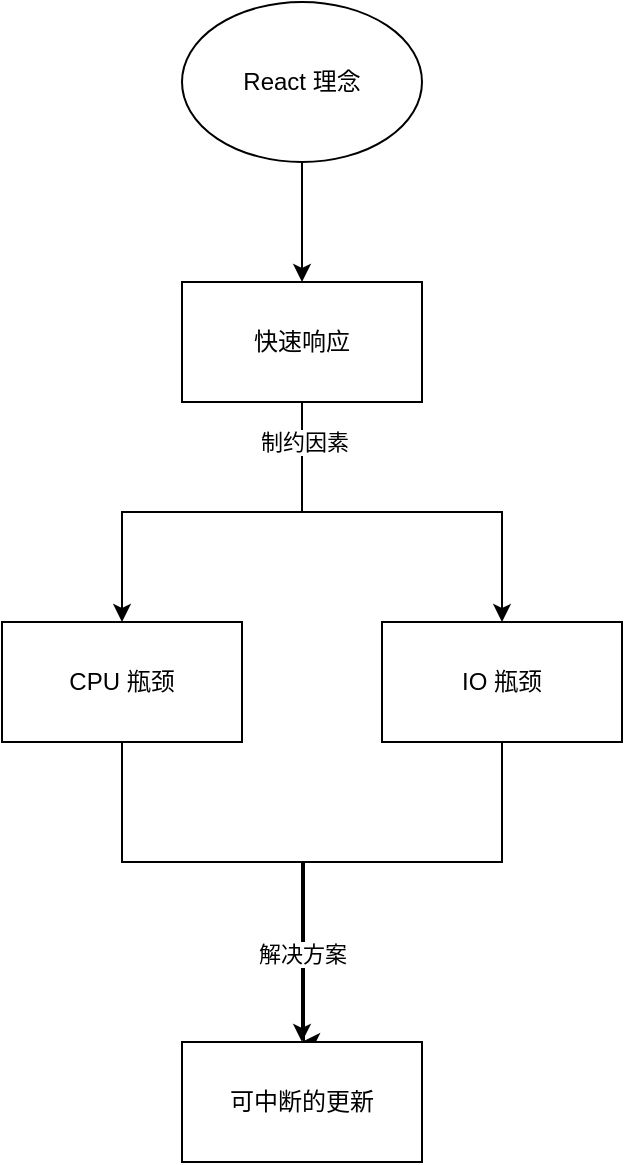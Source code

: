 <mxfile version="21.3.8" type="github" pages="3">
  <diagram id="alYklhB5D0XrzLlzqiiz" name="React 理念">
    <mxGraphModel dx="344" dy="616" grid="1" gridSize="10" guides="1" tooltips="1" connect="1" arrows="1" fold="1" page="1" pageScale="1" pageWidth="850" pageHeight="1100" math="0" shadow="0">
      <root>
        <mxCell id="0" />
        <mxCell id="1" parent="0" />
        <mxCell id="xPC7pR5h70Tte6Hcsk2x-3" value="" style="edgeStyle=orthogonalEdgeStyle;rounded=0;orthogonalLoop=1;jettySize=auto;html=1;" parent="1" source="xPC7pR5h70Tte6Hcsk2x-1" target="xPC7pR5h70Tte6Hcsk2x-2" edge="1">
          <mxGeometry relative="1" as="geometry" />
        </mxCell>
        <mxCell id="xPC7pR5h70Tte6Hcsk2x-1" value="React 理念" style="ellipse;whiteSpace=wrap;html=1;" parent="1" vertex="1">
          <mxGeometry x="1210" y="300" width="120" height="80" as="geometry" />
        </mxCell>
        <mxCell id="xPC7pR5h70Tte6Hcsk2x-6" value="" style="edgeStyle=orthogonalEdgeStyle;rounded=0;orthogonalLoop=1;jettySize=auto;html=1;" parent="1" source="xPC7pR5h70Tte6Hcsk2x-2" target="xPC7pR5h70Tte6Hcsk2x-5" edge="1">
          <mxGeometry relative="1" as="geometry" />
        </mxCell>
        <mxCell id="xPC7pR5h70Tte6Hcsk2x-9" style="edgeStyle=orthogonalEdgeStyle;rounded=0;orthogonalLoop=1;jettySize=auto;html=1;exitX=0.5;exitY=1;exitDx=0;exitDy=0;" parent="1" source="xPC7pR5h70Tte6Hcsk2x-2" target="xPC7pR5h70Tte6Hcsk2x-8" edge="1">
          <mxGeometry relative="1" as="geometry" />
        </mxCell>
        <mxCell id="xPC7pR5h70Tte6Hcsk2x-10" value="制约因素" style="edgeLabel;html=1;align=center;verticalAlign=middle;resizable=0;points=[];" parent="xPC7pR5h70Tte6Hcsk2x-9" vertex="1" connectable="0">
          <mxGeometry x="-0.8" y="1" relative="1" as="geometry">
            <mxPoint as="offset" />
          </mxGeometry>
        </mxCell>
        <mxCell id="xPC7pR5h70Tte6Hcsk2x-2" value="快速响应" style="whiteSpace=wrap;html=1;" parent="1" vertex="1">
          <mxGeometry x="1210" y="440" width="120" height="60" as="geometry" />
        </mxCell>
        <mxCell id="xPC7pR5h70Tte6Hcsk2x-13" style="edgeStyle=orthogonalEdgeStyle;rounded=0;orthogonalLoop=1;jettySize=auto;html=1;exitX=0.5;exitY=1;exitDx=0;exitDy=0;entryX=0.5;entryY=0;entryDx=0;entryDy=0;" parent="1" source="xPC7pR5h70Tte6Hcsk2x-5" target="xPC7pR5h70Tte6Hcsk2x-11" edge="1">
          <mxGeometry relative="1" as="geometry">
            <mxPoint x="1270" y="760" as="targetPoint" />
            <Array as="points">
              <mxPoint x="1370" y="730" />
              <mxPoint x="1271" y="730" />
            </Array>
          </mxGeometry>
        </mxCell>
        <mxCell id="xPC7pR5h70Tte6Hcsk2x-5" value="IO 瓶颈" style="whiteSpace=wrap;html=1;" parent="1" vertex="1">
          <mxGeometry x="1310" y="610" width="120" height="60" as="geometry" />
        </mxCell>
        <mxCell id="xPC7pR5h70Tte6Hcsk2x-12" style="edgeStyle=orthogonalEdgeStyle;rounded=0;orthogonalLoop=1;jettySize=auto;html=1;exitX=0.5;exitY=1;exitDx=0;exitDy=0;entryX=0.5;entryY=0;entryDx=0;entryDy=0;" parent="1" source="xPC7pR5h70Tte6Hcsk2x-8" target="xPC7pR5h70Tte6Hcsk2x-11" edge="1">
          <mxGeometry relative="1" as="geometry">
            <Array as="points">
              <mxPoint x="1180" y="730" />
              <mxPoint x="1270" y="730" />
            </Array>
          </mxGeometry>
        </mxCell>
        <mxCell id="xPC7pR5h70Tte6Hcsk2x-14" value="解决方案" style="edgeLabel;html=1;align=center;verticalAlign=middle;resizable=0;points=[];" parent="xPC7pR5h70Tte6Hcsk2x-12" vertex="1" connectable="0">
          <mxGeometry x="0.635" relative="1" as="geometry">
            <mxPoint as="offset" />
          </mxGeometry>
        </mxCell>
        <mxCell id="xPC7pR5h70Tte6Hcsk2x-8" value="CPU 瓶颈" style="whiteSpace=wrap;html=1;" parent="1" vertex="1">
          <mxGeometry x="1120" y="610" width="120" height="60" as="geometry" />
        </mxCell>
        <mxCell id="xPC7pR5h70Tte6Hcsk2x-11" value="可中断的更新" style="whiteSpace=wrap;html=1;" parent="1" vertex="1">
          <mxGeometry x="1210" y="820" width="120" height="60" as="geometry" />
        </mxCell>
      </root>
    </mxGraphModel>
  </diagram>
  <diagram id="sjJi5Qajrq8tQviPXBCQ" name="Fiber">
    <mxGraphModel dx="344" dy="616" grid="1" gridSize="10" guides="1" tooltips="1" connect="1" arrows="1" fold="1" page="1" pageScale="1" pageWidth="850" pageHeight="1100" math="0" shadow="0">
      <root>
        <mxCell id="0" />
        <mxCell id="1" parent="0" />
        <mxCell id="pbS9cuN5259jN4ROvG1U-12" value="sibling&lt;br&gt;" style="whiteSpace=wrap;html=1;" parent="1" vertex="1">
          <mxGeometry x="948" y="350" width="100" height="40" as="geometry" />
        </mxCell>
        <mxCell id="pbS9cuN5259jN4ROvG1U-11" value="" style="edgeStyle=orthogonalEdgeStyle;rounded=0;orthogonalLoop=1;jettySize=auto;html=1;" parent="1" source="pbS9cuN5259jN4ROvG1U-2" target="pbS9cuN5259jN4ROvG1U-12" edge="1">
          <mxGeometry relative="1" as="geometry" />
        </mxCell>
        <mxCell id="pbS9cuN5259jN4ROvG1U-40" value="sibling" style="edgeLabel;html=1;align=center;verticalAlign=middle;resizable=0;points=[];" parent="pbS9cuN5259jN4ROvG1U-11" vertex="1" connectable="0">
          <mxGeometry x="-0.082" relative="1" as="geometry">
            <mxPoint as="offset" />
          </mxGeometry>
        </mxCell>
        <mxCell id="pbS9cuN5259jN4ROvG1U-16" value="" style="edgeStyle=orthogonalEdgeStyle;rounded=0;orthogonalLoop=1;jettySize=auto;html=1;" parent="1" source="pbS9cuN5259jN4ROvG1U-2" target="pbS9cuN5259jN4ROvG1U-15" edge="1">
          <mxGeometry relative="1" as="geometry" />
        </mxCell>
        <mxCell id="pbS9cuN5259jN4ROvG1U-39" value="return" style="edgeLabel;html=1;align=center;verticalAlign=middle;resizable=0;points=[];" parent="pbS9cuN5259jN4ROvG1U-16" vertex="1" connectable="0">
          <mxGeometry x="-0.164" relative="1" as="geometry">
            <mxPoint y="1" as="offset" />
          </mxGeometry>
        </mxCell>
        <mxCell id="pbS9cuN5259jN4ROvG1U-2" value="fiber" style="whiteSpace=wrap;html=1;" parent="1" vertex="1">
          <mxGeometry x="1194" y="350" width="100" height="40" as="geometry" />
        </mxCell>
        <mxCell id="pbS9cuN5259jN4ROvG1U-4" value="" style="edgeStyle=elbowEdgeStyle;elbow=horizontal;html=1;rounded=1;curved=0;sourcePerimeterSpacing=0;targetPerimeterSpacing=0;startSize=6;endSize=6;" parent="1" source="pbS9cuN5259jN4ROvG1U-2" target="pbS9cuN5259jN4ROvG1U-3" edge="1">
          <mxGeometry relative="1" as="geometry">
            <Array as="points">
              <mxPoint x="1230" y="420" />
              <mxPoint x="1244" y="450" />
            </Array>
          </mxGeometry>
        </mxCell>
        <mxCell id="pbS9cuN5259jN4ROvG1U-31" value="child" style="edgeLabel;html=1;align=center;verticalAlign=middle;resizable=0;points=[];" parent="pbS9cuN5259jN4ROvG1U-4" vertex="1" connectable="0">
          <mxGeometry x="-0.02" y="1" relative="1" as="geometry">
            <mxPoint as="offset" />
          </mxGeometry>
        </mxCell>
        <mxCell id="pbS9cuN5259jN4ROvG1U-30" value="return" style="edgeStyle=orthogonalEdgeStyle;rounded=0;orthogonalLoop=1;jettySize=auto;html=1;exitX=0.75;exitY=0;exitDx=0;exitDy=0;entryX=0.75;entryY=1;entryDx=0;entryDy=0;" parent="1" source="pbS9cuN5259jN4ROvG1U-3" target="pbS9cuN5259jN4ROvG1U-2" edge="1">
          <mxGeometry relative="1" as="geometry" />
        </mxCell>
        <mxCell id="pbS9cuN5259jN4ROvG1U-3" value="Child 1&lt;br&gt;" style="whiteSpace=wrap;html=1;" parent="1" vertex="1">
          <mxGeometry x="1194" y="490" width="100" height="40" as="geometry" />
        </mxCell>
        <mxCell id="pbS9cuN5259jN4ROvG1U-7" value="" style="edgeStyle=elbowEdgeStyle;elbow=vertical;html=1;rounded=1;curved=0;sourcePerimeterSpacing=0;targetPerimeterSpacing=0;startSize=6;endSize=6;" parent="1" source="pbS9cuN5259jN4ROvG1U-3" target="pbS9cuN5259jN4ROvG1U-8" edge="1">
          <mxGeometry relative="1" as="geometry">
            <mxPoint x="2060" y="748.5" as="sourcePoint" />
          </mxGeometry>
        </mxCell>
        <mxCell id="pbS9cuN5259jN4ROvG1U-33" value="sibling" style="edgeLabel;html=1;align=center;verticalAlign=middle;resizable=0;points=[];" parent="pbS9cuN5259jN4ROvG1U-7" vertex="1" connectable="0">
          <mxGeometry x="-0.244" relative="1" as="geometry">
            <mxPoint as="offset" />
          </mxGeometry>
        </mxCell>
        <mxCell id="pbS9cuN5259jN4ROvG1U-34" value="return&lt;br&gt;" style="edgeStyle=orthogonalEdgeStyle;rounded=0;orthogonalLoop=1;jettySize=auto;html=1;exitX=1;exitY=0.5;exitDx=0;exitDy=0;entryX=1;entryY=1;entryDx=0;entryDy=0;" parent="1" source="pbS9cuN5259jN4ROvG1U-8" target="pbS9cuN5259jN4ROvG1U-2" edge="1">
          <mxGeometry relative="1" as="geometry">
            <mxPoint x="1350" y="430" as="targetPoint" />
            <Array as="points">
              <mxPoint x="1351" y="640" />
              <mxPoint x="1351" y="390" />
            </Array>
          </mxGeometry>
        </mxCell>
        <mxCell id="pbS9cuN5259jN4ROvG1U-8" value="sibling&lt;br&gt;" style="whiteSpace=wrap;html=1;" parent="1" vertex="1">
          <mxGeometry x="1194" y="620" width="100" height="40" as="geometry" />
        </mxCell>
        <mxCell id="pbS9cuN5259jN4ROvG1U-15" value="return" style="whiteSpace=wrap;html=1;" parent="1" vertex="1">
          <mxGeometry x="1440" y="350" width="100" height="40" as="geometry" />
        </mxCell>
        <mxCell id="pbS9cuN5259jN4ROvG1U-17" value="Child1的下一个兄弟节点" style="whiteSpace=wrap;html=1;rounded=1;arcSize=50;align=center;verticalAlign=middle;strokeWidth=1;autosize=1;spacing=4;treeFolding=1;treeMoving=1;newEdgeStyle={&quot;edgeStyle&quot;:&quot;entityRelationEdgeStyle&quot;,&quot;startArrow&quot;:&quot;none&quot;,&quot;endArrow&quot;:&quot;none&quot;,&quot;segment&quot;:10,&quot;curved&quot;:1,&quot;sourcePerimeterSpacing&quot;:0,&quot;targetPerimeterSpacing&quot;:0};dashed=1;" parent="1" vertex="1">
          <mxGeometry x="990" y="610" width="170" height="30" as="geometry" />
        </mxCell>
        <mxCell id="pbS9cuN5259jN4ROvG1U-18" value="" style="edgeStyle=entityRelationEdgeStyle;startArrow=none;endArrow=none;segment=10;curved=1;sourcePerimeterSpacing=0;targetPerimeterSpacing=0;rounded=0;dashed=1;dashPattern=1 1;exitX=0;exitY=0.5;exitDx=0;exitDy=0;" parent="1" source="pbS9cuN5259jN4ROvG1U-8" target="pbS9cuN5259jN4ROvG1U-17" edge="1">
          <mxGeometry relative="1" as="geometry">
            <mxPoint x="1290" y="550" as="sourcePoint" />
          </mxGeometry>
        </mxCell>
        <mxCell id="pbS9cuN5259jN4ROvG1U-19" value="fiber的第一个子节点" style="whiteSpace=wrap;html=1;rounded=1;arcSize=50;align=center;verticalAlign=middle;strokeWidth=1;autosize=1;spacing=4;treeFolding=1;treeMoving=1;newEdgeStyle={&quot;edgeStyle&quot;:&quot;entityRelationEdgeStyle&quot;,&quot;startArrow&quot;:&quot;none&quot;,&quot;endArrow&quot;:&quot;none&quot;,&quot;segment&quot;:10,&quot;curved&quot;:1,&quot;sourcePerimeterSpacing&quot;:0,&quot;targetPerimeterSpacing&quot;:0};dashed=1;" parent="1" vertex="1">
          <mxGeometry x="1015" y="420" width="155" height="30" as="geometry" />
        </mxCell>
        <mxCell id="pbS9cuN5259jN4ROvG1U-20" value="" style="edgeStyle=entityRelationEdgeStyle;startArrow=none;endArrow=none;segment=10;curved=1;sourcePerimeterSpacing=0;targetPerimeterSpacing=0;rounded=0;exitX=0;exitY=0.5;exitDx=0;exitDy=0;dashed=1;" parent="1" source="pbS9cuN5259jN4ROvG1U-3" target="pbS9cuN5259jN4ROvG1U-19" edge="1">
          <mxGeometry relative="1" as="geometry">
            <mxPoint x="1180" y="430" as="sourcePoint" />
          </mxGeometry>
        </mxCell>
        <mxCell id="pbS9cuN5259jN4ROvG1U-26" value="fiber的下一个兄弟节点" style="whiteSpace=wrap;html=1;rounded=1;arcSize=50;align=center;verticalAlign=middle;strokeWidth=1;autosize=1;spacing=4;treeFolding=1;treeMoving=1;newEdgeStyle={&quot;edgeStyle&quot;:&quot;entityRelationEdgeStyle&quot;,&quot;startArrow&quot;:&quot;none&quot;,&quot;endArrow&quot;:&quot;none&quot;,&quot;segment&quot;:10,&quot;curved&quot;:1,&quot;sourcePerimeterSpacing&quot;:0,&quot;targetPerimeterSpacing&quot;:0};dashed=1;" parent="1" vertex="1">
          <mxGeometry x="888" y="290" width="160" height="30" as="geometry" />
        </mxCell>
        <mxCell id="pbS9cuN5259jN4ROvG1U-27" value="" style="edgeStyle=entityRelationEdgeStyle;startArrow=none;endArrow=none;segment=10;curved=1;sourcePerimeterSpacing=0;targetPerimeterSpacing=0;rounded=0;exitX=0.5;exitY=0;exitDx=0;exitDy=0;dashed=1;" parent="1" source="pbS9cuN5259jN4ROvG1U-12" target="pbS9cuN5259jN4ROvG1U-26" edge="1">
          <mxGeometry relative="1" as="geometry">
            <mxPoint x="1110" y="310" as="sourcePoint" />
          </mxGeometry>
        </mxCell>
        <mxCell id="pbS9cuN5259jN4ROvG1U-28" value="当前节点" style="whiteSpace=wrap;html=1;rounded=1;arcSize=50;align=center;verticalAlign=middle;strokeWidth=1;autosize=1;spacing=4;treeFolding=1;treeMoving=1;newEdgeStyle={&quot;edgeStyle&quot;:&quot;entityRelationEdgeStyle&quot;,&quot;startArrow&quot;:&quot;none&quot;,&quot;endArrow&quot;:&quot;none&quot;,&quot;segment&quot;:10,&quot;curved&quot;:1,&quot;sourcePerimeterSpacing&quot;:0,&quot;targetPerimeterSpacing&quot;:0};dashed=1;" parent="1" vertex="1">
          <mxGeometry x="1123" y="290" width="90" height="30" as="geometry" />
        </mxCell>
        <mxCell id="pbS9cuN5259jN4ROvG1U-29" value="" style="edgeStyle=entityRelationEdgeStyle;startArrow=none;endArrow=none;segment=10;curved=1;sourcePerimeterSpacing=0;targetPerimeterSpacing=0;rounded=0;exitX=0.5;exitY=0;exitDx=0;exitDy=0;dashed=1;" parent="1" source="pbS9cuN5259jN4ROvG1U-2" target="pbS9cuN5259jN4ROvG1U-28" edge="1">
          <mxGeometry relative="1" as="geometry">
            <mxPoint x="1295" y="290" as="sourcePoint" />
          </mxGeometry>
        </mxCell>
        <mxCell id="pbS9cuN5259jN4ROvG1U-38" style="edgeStyle=entityRelationEdgeStyle;rounded=0;orthogonalLoop=1;jettySize=auto;html=1;startArrow=none;endArrow=none;segment=10;curved=1;sourcePerimeterSpacing=0;targetPerimeterSpacing=0;exitX=1;exitY=0.75;exitDx=0;exitDy=0;entryX=0;entryY=0;entryDx=0;entryDy=0;dashed=1;" parent="1" source="pbS9cuN5259jN4ROvG1U-36" target="pbS9cuN5259jN4ROvG1U-15" edge="1">
          <mxGeometry relative="1" as="geometry" />
        </mxCell>
        <mxCell id="pbS9cuN5259jN4ROvG1U-36" value="fiber的父节点" style="whiteSpace=wrap;html=1;rounded=1;arcSize=50;align=center;verticalAlign=middle;strokeWidth=1;autosize=1;spacing=4;treeFolding=1;treeMoving=1;newEdgeStyle={&quot;edgeStyle&quot;:&quot;entityRelationEdgeStyle&quot;,&quot;startArrow&quot;:&quot;none&quot;,&quot;endArrow&quot;:&quot;none&quot;,&quot;segment&quot;:10,&quot;curved&quot;:1,&quot;sourcePerimeterSpacing&quot;:0,&quot;targetPerimeterSpacing&quot;:0};dashed=1;" parent="1" vertex="1">
          <mxGeometry x="1279" y="270" width="120" height="30" as="geometry" />
        </mxCell>
      </root>
    </mxGraphModel>
  </diagram>
  <diagram id="mzb0lVoIYYJPpzqZTodL" name="初次渲染&amp;&amp;更新">
    <mxGraphModel dx="1194" dy="1716" grid="1" gridSize="10" guides="1" tooltips="1" connect="1" arrows="1" fold="1" page="1" pageScale="1" pageWidth="850" pageHeight="1100" math="0" shadow="0">
      <root>
        <mxCell id="0" />
        <mxCell id="1" parent="0" />
        <mxCell id="QoYgBX2Eg2fMI7RxZfps-8" value="" style="edgeStyle=orthogonalEdgeStyle;rounded=0;orthogonalLoop=1;jettySize=auto;html=1;strokeColor=#DDA15E;fontColor=default;fillColor=#BC6C25;labelBackgroundColor=none;" parent="1" source="QoYgBX2Eg2fMI7RxZfps-3" target="QoYgBX2Eg2fMI7RxZfps-7" edge="1">
          <mxGeometry relative="1" as="geometry" />
        </mxCell>
        <mxCell id="QoYgBX2Eg2fMI7RxZfps-3" value="创建root对象" style="whiteSpace=wrap;html=1;strokeColor=none;fontColor=#FEFAE0;fillColor=#BC6C25;rounded=0;labelBackgroundColor=none;" parent="1" vertex="1">
          <mxGeometry x="1215" y="580" width="120" height="60" as="geometry" />
        </mxCell>
        <mxCell id="aBiYdP5fxpKp2NUTDDtB-4" value="" style="edgeStyle=orthogonalEdgeStyle;rounded=0;orthogonalLoop=1;jettySize=auto;html=1;strokeColor=#DDA15E;fontColor=default;fillColor=#BC6C25;labelBackgroundColor=none;" parent="1" source="QoYgBX2Eg2fMI7RxZfps-7" target="aBiYdP5fxpKp2NUTDDtB-3" edge="1">
          <mxGeometry relative="1" as="geometry" />
        </mxCell>
        <mxCell id="QoYgBX2Eg2fMI7RxZfps-7" value="root.render(jsx)" style="whiteSpace=wrap;html=1;strokeColor=#DDA15E;fontColor=#FEFAE0;fillColor=#BC6C25;rounded=0;labelBackgroundColor=none;" parent="1" vertex="1">
          <mxGeometry x="1215" y="710" width="120" height="60" as="geometry" />
        </mxCell>
        <mxCell id="aBiYdP5fxpKp2NUTDDtB-6" value="" style="edgeStyle=orthogonalEdgeStyle;rounded=0;orthogonalLoop=1;jettySize=auto;html=1;strokeColor=#DDA15E;fontColor=default;fillColor=#BC6C25;labelBackgroundColor=none;" parent="1" source="aBiYdP5fxpKp2NUTDDtB-3" target="aBiYdP5fxpKp2NUTDDtB-5" edge="1">
          <mxGeometry relative="1" as="geometry" />
        </mxCell>
        <mxCell id="aBiYdP5fxpKp2NUTDDtB-10" value="" style="edgeStyle=orthogonalEdgeStyle;rounded=0;orthogonalLoop=1;jettySize=auto;html=1;strokeColor=#DDA15E;fontColor=default;fillColor=#BC6C25;labelBackgroundColor=none;" parent="1" source="aBiYdP5fxpKp2NUTDDtB-3" target="aBiYdP5fxpKp2NUTDDtB-9" edge="1">
          <mxGeometry relative="1" as="geometry" />
        </mxCell>
        <mxCell id="aBiYdP5fxpKp2NUTDDtB-20" style="edgeStyle=orthogonalEdgeStyle;rounded=0;orthogonalLoop=1;jettySize=auto;html=1;exitX=0;exitY=0.5;exitDx=0;exitDy=0;strokeColor=#DDA15E;fontColor=default;fillColor=#BC6C25;labelBackgroundColor=none;" parent="1" source="aBiYdP5fxpKp2NUTDDtB-3" target="aBiYdP5fxpKp2NUTDDtB-19" edge="1">
          <mxGeometry relative="1" as="geometry">
            <mxPoint x="1110" y="860" as="targetPoint" />
            <Array as="points">
              <mxPoint x="1163" y="880" />
              <mxPoint x="1163" y="861" />
              <mxPoint x="1075" y="861" />
            </Array>
          </mxGeometry>
        </mxCell>
        <mxCell id="aBiYdP5fxpKp2NUTDDtB-3" value="更新函数" style="whiteSpace=wrap;html=1;strokeColor=#DDA15E;fontColor=#FEFAE0;fillColor=#BC6C25;rounded=0;labelBackgroundColor=none;" parent="1" vertex="1">
          <mxGeometry x="1215" y="850" width="120" height="60" as="geometry" />
        </mxCell>
        <mxCell id="aBiYdP5fxpKp2NUTDDtB-11" style="edgeStyle=orthogonalEdgeStyle;rounded=0;orthogonalLoop=1;jettySize=auto;html=1;exitX=1;exitY=0.5;exitDx=0;exitDy=0;entryX=0.5;entryY=1;entryDx=0;entryDy=0;strokeColor=#DDA15E;fontColor=default;fillColor=#BC6C25;labelBackgroundColor=none;" parent="1" source="aBiYdP5fxpKp2NUTDDtB-5" target="aBiYdP5fxpKp2NUTDDtB-9" edge="1">
          <mxGeometry relative="1" as="geometry" />
        </mxCell>
        <mxCell id="aBiYdP5fxpKp2NUTDDtB-23" style="edgeStyle=orthogonalEdgeStyle;rounded=0;orthogonalLoop=1;jettySize=auto;html=1;exitX=0;exitY=0.5;exitDx=0;exitDy=0;entryX=0.5;entryY=1;entryDx=0;entryDy=0;strokeColor=#DDA15E;fontColor=default;fillColor=#BC6C25;labelBackgroundColor=none;" parent="1" source="aBiYdP5fxpKp2NUTDDtB-5" target="aBiYdP5fxpKp2NUTDDtB-22" edge="1">
          <mxGeometry relative="1" as="geometry" />
        </mxCell>
        <mxCell id="aBiYdP5fxpKp2NUTDDtB-5" value="创建Fiber" style="whiteSpace=wrap;html=1;strokeColor=#DDA15E;fontColor=#FEFAE0;fillColor=#BC6C25;rounded=0;labelBackgroundColor=none;" parent="1" vertex="1">
          <mxGeometry x="1215" y="990" width="120" height="60" as="geometry" />
        </mxCell>
        <mxCell id="aBiYdP5fxpKp2NUTDDtB-18" style="edgeStyle=orthogonalEdgeStyle;rounded=0;orthogonalLoop=1;jettySize=auto;html=1;exitX=1;exitY=0;exitDx=0;exitDy=0;strokeColor=#DDA15E;fontColor=default;fillColor=#BC6C25;labelBackgroundColor=none;" parent="1" source="aBiYdP5fxpKp2NUTDDtB-9" target="aBiYdP5fxpKp2NUTDDtB-17" edge="1">
          <mxGeometry relative="1" as="geometry" />
        </mxCell>
        <mxCell id="aBiYdP5fxpKp2NUTDDtB-9" value="将Fiber对象加入到更新队列" style="whiteSpace=wrap;html=1;strokeColor=#DDA15E;fontColor=#FEFAE0;fillColor=#BC6C25;rounded=0;labelBackgroundColor=none;" parent="1" vertex="1">
          <mxGeometry x="1415" y="850" width="120" height="60" as="geometry" />
        </mxCell>
        <mxCell id="aBiYdP5fxpKp2NUTDDtB-12" value="" style="strokeWidth=2;html=1;shape=mxgraph.flowchart.document2;whiteSpace=wrap;size=0.25;strokeColor=none;fontColor=#FEFAE0;fillColor=none;rounded=0;labelBackgroundColor=none;" parent="1" vertex="1">
          <mxGeometry x="1510" y="730" width="100" height="60" as="geometry" />
        </mxCell>
        <mxCell id="aBiYdP5fxpKp2NUTDDtB-14" style="edgeStyle=orthogonalEdgeStyle;rounded=0;orthogonalLoop=1;jettySize=auto;html=1;exitX=0.5;exitY=1;exitDx=0;exitDy=0;exitPerimeter=0;entryX=0.5;entryY=0;entryDx=0;entryDy=0;strokeColor=#DDA15E;fontColor=default;fillColor=#BC6C25;labelBackgroundColor=none;" parent="1" source="aBiYdP5fxpKp2NUTDDtB-13" target="QoYgBX2Eg2fMI7RxZfps-3" edge="1">
          <mxGeometry relative="1" as="geometry" />
        </mxCell>
        <mxCell id="pQkynzMsMDVANf7_Q05k-4" style="edgeStyle=orthogonalEdgeStyle;rounded=0;orthogonalLoop=1;jettySize=auto;html=1;exitX=1;exitY=0.5;exitDx=0;exitDy=0;exitPerimeter=0;entryX=0;entryY=0.5;entryDx=0;entryDy=0;strokeColor=#DDA15E;fontColor=default;fillColor=#BC6C25;labelBackgroundColor=none;" parent="1" source="aBiYdP5fxpKp2NUTDDtB-13" target="pQkynzMsMDVANf7_Q05k-1" edge="1">
          <mxGeometry relative="1" as="geometry" />
        </mxCell>
        <mxCell id="aBiYdP5fxpKp2NUTDDtB-13" value="初次渲染" style="strokeWidth=2;html=1;shape=mxgraph.flowchart.start_2;whiteSpace=wrap;strokeColor=#DDA15E;fontColor=#FEFAE0;fillColor=#BC6C25;rounded=0;labelBackgroundColor=none;" parent="1" vertex="1">
          <mxGeometry x="1225" y="410" width="100" height="100" as="geometry" />
        </mxCell>
        <mxCell id="aBiYdP5fxpKp2NUTDDtB-17" value="scheduleUpdateOnFiber" style="whiteSpace=wrap;html=1;rounded=1;arcSize=50;align=center;verticalAlign=middle;strokeWidth=1;autosize=1;spacing=4;treeFolding=1;treeMoving=1;newEdgeStyle={&quot;edgeStyle&quot;:&quot;entityRelationEdgeStyle&quot;,&quot;startArrow&quot;:&quot;none&quot;,&quot;endArrow&quot;:&quot;none&quot;,&quot;segment&quot;:10,&quot;curved&quot;:1,&quot;sourcePerimeterSpacing&quot;:0,&quot;targetPerimeterSpacing&quot;:0};dashed=1;strokeColor=#DDA15E;fontColor=#FEFAE0;fillColor=#BC6C25;labelBackgroundColor=none;" parent="1" vertex="1">
          <mxGeometry x="1510" y="770" width="170" height="30" as="geometry" />
        </mxCell>
        <mxCell id="b0Prkdu7AtCXKaBE5OG9-2" value="" style="edgeStyle=entityRelationEdgeStyle;rounded=0;orthogonalLoop=1;jettySize=auto;html=1;startArrow=none;endArrow=none;segment=10;curved=1;sourcePerimeterSpacing=0;targetPerimeterSpacing=0;labelBackgroundColor=none;strokeColor=#DDA15E;fontColor=default;" parent="1" source="aBiYdP5fxpKp2NUTDDtB-19" target="b0Prkdu7AtCXKaBE5OG9-1" edge="1">
          <mxGeometry relative="1" as="geometry" />
        </mxCell>
        <mxCell id="b0Prkdu7AtCXKaBE5OG9-3" value="" style="edgeStyle=entityRelationEdgeStyle;rounded=0;orthogonalLoop=1;jettySize=auto;html=1;startArrow=none;endArrow=none;segment=10;curved=1;sourcePerimeterSpacing=0;targetPerimeterSpacing=0;labelBackgroundColor=none;strokeColor=#DDA15E;fontColor=default;" parent="1" source="aBiYdP5fxpKp2NUTDDtB-19" target="b0Prkdu7AtCXKaBE5OG9-1" edge="1">
          <mxGeometry relative="1" as="geometry" />
        </mxCell>
        <mxCell id="aBiYdP5fxpKp2NUTDDtB-19" value="updateContainer" style="whiteSpace=wrap;html=1;rounded=1;arcSize=50;align=center;verticalAlign=middle;strokeWidth=1;autosize=1;spacing=4;treeFolding=1;treeMoving=1;newEdgeStyle={&quot;edgeStyle&quot;:&quot;entityRelationEdgeStyle&quot;,&quot;startArrow&quot;:&quot;none&quot;,&quot;endArrow&quot;:&quot;none&quot;,&quot;segment&quot;:10,&quot;curved&quot;:1,&quot;sourcePerimeterSpacing&quot;:0,&quot;targetPerimeterSpacing&quot;:0};dashed=1;strokeColor=#DDA15E;fontColor=#FEFAE0;fillColor=#BC6C25;labelBackgroundColor=none;" parent="1" vertex="1">
          <mxGeometry x="1010" y="810" width="130" height="30" as="geometry" />
        </mxCell>
        <mxCell id="aBiYdP5fxpKp2NUTDDtB-22" value="createFiber" style="whiteSpace=wrap;html=1;rounded=1;arcSize=50;align=center;verticalAlign=middle;strokeWidth=1;autosize=1;spacing=4;treeFolding=1;treeMoving=1;newEdgeStyle={&quot;edgeStyle&quot;:&quot;entityRelationEdgeStyle&quot;,&quot;startArrow&quot;:&quot;none&quot;,&quot;endArrow&quot;:&quot;none&quot;,&quot;segment&quot;:10,&quot;curved&quot;:1,&quot;sourcePerimeterSpacing&quot;:0,&quot;targetPerimeterSpacing&quot;:0};dashed=1;strokeColor=#DDA15E;fontColor=#FEFAE0;fillColor=#BC6C25;labelBackgroundColor=none;" parent="1" vertex="1">
          <mxGeometry x="1020" y="940" width="110" height="30" as="geometry" />
        </mxCell>
        <mxCell id="pQkynzMsMDVANf7_Q05k-8" style="edgeStyle=orthogonalEdgeStyle;rounded=0;orthogonalLoop=1;jettySize=auto;html=1;exitX=0.5;exitY=1;exitDx=0;exitDy=0;entryX=0.5;entryY=0;entryDx=0;entryDy=0;strokeColor=#DDA15E;fontColor=default;fillColor=#BC6C25;labelBackgroundColor=none;" parent="1" source="pQkynzMsMDVANf7_Q05k-1" target="pQkynzMsMDVANf7_Q05k-5" edge="1">
          <mxGeometry relative="1" as="geometry" />
        </mxCell>
        <mxCell id="pQkynzMsMDVANf7_Q05k-1" value="原生节点初次渲染" style="ellipse;whiteSpace=wrap;html=1;strokeColor=#DDA15E;fontColor=#FEFAE0;fillColor=#BC6C25;labelBackgroundColor=none;" parent="1" vertex="1">
          <mxGeometry x="1500" y="420" width="120" height="80" as="geometry" />
        </mxCell>
        <mxCell id="pQkynzMsMDVANf7_Q05k-10" style="edgeStyle=orthogonalEdgeStyle;rounded=0;orthogonalLoop=1;jettySize=auto;html=1;exitX=1;exitY=0.5;exitDx=0;exitDy=0;entryX=0;entryY=0.5;entryDx=0;entryDy=0;strokeColor=#DDA15E;fontColor=default;fillColor=#BC6C25;labelBackgroundColor=none;" parent="1" source="pQkynzMsMDVANf7_Q05k-5" target="pQkynzMsMDVANf7_Q05k-9" edge="1">
          <mxGeometry relative="1" as="geometry" />
        </mxCell>
        <mxCell id="pQkynzMsMDVANf7_Q05k-5" value="请求空闲回调" style="rounded=0;whiteSpace=wrap;html=1;strokeColor=#DDA15E;fontColor=#FEFAE0;fillColor=#BC6C25;labelBackgroundColor=none;" parent="1" vertex="1">
          <mxGeometry x="1500" y="580" width="120" height="60" as="geometry" />
        </mxCell>
        <mxCell id="pQkynzMsMDVANf7_Q05k-12" value="" style="edgeStyle=orthogonalEdgeStyle;rounded=0;orthogonalLoop=1;jettySize=auto;html=1;strokeColor=#DDA15E;fontColor=default;fillColor=#BC6C25;labelBackgroundColor=none;" parent="1" source="pQkynzMsMDVANf7_Q05k-9" target="pQkynzMsMDVANf7_Q05k-11" edge="1">
          <mxGeometry relative="1" as="geometry" />
        </mxCell>
        <mxCell id="pQkynzMsMDVANf7_Q05k-15" value="是" style="edgeLabel;html=1;align=center;verticalAlign=middle;resizable=0;points=[];fontColor=#FEFAE0;labelBackgroundColor=none;" parent="pQkynzMsMDVANf7_Q05k-12" vertex="1" connectable="0">
          <mxGeometry x="-0.16" y="1" relative="1" as="geometry">
            <mxPoint as="offset" />
          </mxGeometry>
        </mxCell>
        <mxCell id="pQkynzMsMDVANf7_Q05k-14" value="" style="edgeStyle=orthogonalEdgeStyle;rounded=0;orthogonalLoop=1;jettySize=auto;html=1;strokeColor=#DDA15E;fontColor=default;fillColor=#BC6C25;labelBackgroundColor=none;" parent="1" source="pQkynzMsMDVANf7_Q05k-9" target="pQkynzMsMDVANf7_Q05k-13" edge="1">
          <mxGeometry relative="1" as="geometry" />
        </mxCell>
        <mxCell id="pQkynzMsMDVANf7_Q05k-16" value="否" style="edgeLabel;html=1;align=center;verticalAlign=middle;resizable=0;points=[];fontColor=#FEFAE0;labelBackgroundColor=none;" parent="pQkynzMsMDVANf7_Q05k-14" vertex="1" connectable="0">
          <mxGeometry x="-0.105" relative="1" as="geometry">
            <mxPoint x="1" y="1" as="offset" />
          </mxGeometry>
        </mxCell>
        <mxCell id="pQkynzMsMDVANf7_Q05k-9" value="wip&amp;nbsp;&amp;amp;&amp;amp;&amp;nbsp;timeRemaining" style="rhombus;whiteSpace=wrap;html=1;strokeColor=#DDA15E;fontColor=#FEFAE0;fillColor=#BC6C25;labelBackgroundColor=none;" parent="1" vertex="1">
          <mxGeometry x="1720" y="585" width="150" height="50" as="geometry" />
        </mxCell>
        <mxCell id="pQkynzMsMDVANf7_Q05k-11" value="执行单元工作" style="whiteSpace=wrap;html=1;fillColor=#BC6C25;strokeColor=#DDA15E;fontColor=#FEFAE0;labelBackgroundColor=none;" parent="1" vertex="1">
          <mxGeometry x="1735" y="710" width="120" height="60" as="geometry" />
        </mxCell>
        <mxCell id="pQkynzMsMDVANf7_Q05k-20" value="" style="edgeStyle=orthogonalEdgeStyle;rounded=0;orthogonalLoop=1;jettySize=auto;html=1;strokeColor=#DDA15E;fontColor=default;fillColor=#BC6C25;labelBackgroundColor=none;" parent="1" source="pQkynzMsMDVANf7_Q05k-13" target="pQkynzMsMDVANf7_Q05k-19" edge="1">
          <mxGeometry relative="1" as="geometry" />
        </mxCell>
        <mxCell id="pQkynzMsMDVANf7_Q05k-13" value="提交根节点" style="whiteSpace=wrap;html=1;fillColor=#BC6C25;strokeColor=#DDA15E;fontColor=#FEFAE0;labelBackgroundColor=none;" parent="1" vertex="1">
          <mxGeometry x="1965" y="580" width="120" height="60" as="geometry" />
        </mxCell>
        <mxCell id="pQkynzMsMDVANf7_Q05k-19" value="插入到父节点" style="whiteSpace=wrap;html=1;fillColor=#BC6C25;strokeColor=#DDA15E;fontColor=#FEFAE0;labelBackgroundColor=none;" parent="1" vertex="1">
          <mxGeometry x="1965" y="710" width="120" height="60" as="geometry" />
        </mxCell>
        <mxCell id="b0Prkdu7AtCXKaBE5OG9-5" value="" style="edgeStyle=entityRelationEdgeStyle;rounded=0;orthogonalLoop=1;jettySize=auto;html=1;startArrow=none;endArrow=none;segment=10;curved=1;sourcePerimeterSpacing=0;targetPerimeterSpacing=0;labelBackgroundColor=none;strokeColor=#DDA15E;fontColor=default;" parent="1" source="b0Prkdu7AtCXKaBE5OG9-1" target="b0Prkdu7AtCXKaBE5OG9-4" edge="1">
          <mxGeometry relative="1" as="geometry" />
        </mxCell>
        <mxCell id="b0Prkdu7AtCXKaBE5OG9-7" value="" style="edgeStyle=entityRelationEdgeStyle;rounded=0;orthogonalLoop=1;jettySize=auto;html=1;startArrow=none;endArrow=none;segment=10;curved=1;sourcePerimeterSpacing=0;targetPerimeterSpacing=0;labelBackgroundColor=none;strokeColor=#DDA15E;fontColor=default;" parent="1" source="b0Prkdu7AtCXKaBE5OG9-1" target="b0Prkdu7AtCXKaBE5OG9-6" edge="1">
          <mxGeometry relative="1" as="geometry" />
        </mxCell>
        <mxCell id="b0Prkdu7AtCXKaBE5OG9-1" value="&amp;nbsp;3. update 进入队列" style="whiteSpace=wrap;html=1;rounded=1;arcSize=50;align=center;verticalAlign=middle;strokeWidth=1;autosize=1;spacing=4;treeFolding=1;treeMoving=1;newEdgeStyle={&quot;edgeStyle&quot;:&quot;entityRelationEdgeStyle&quot;,&quot;startArrow&quot;:&quot;none&quot;,&quot;endArrow&quot;:&quot;none&quot;,&quot;segment&quot;:10,&quot;curved&quot;:1,&quot;sourcePerimeterSpacing&quot;:0,&quot;targetPerimeterSpacing&quot;:0};dashed=1;strokeColor=#DDA15E;fontColor=#FEFAE0;fillColor=#BC6C25;labelBackgroundColor=none;" parent="1" vertex="1">
          <mxGeometry x="790" y="810" width="150" height="30" as="geometry" />
        </mxCell>
        <mxCell id="b0Prkdu7AtCXKaBE5OG9-9" value="" style="edgeStyle=entityRelationEdgeStyle;rounded=0;orthogonalLoop=1;jettySize=auto;html=1;startArrow=none;endArrow=none;segment=10;curved=1;sourcePerimeterSpacing=0;targetPerimeterSpacing=0;labelBackgroundColor=none;strokeColor=#DDA15E;fontColor=default;" parent="1" source="b0Prkdu7AtCXKaBE5OG9-4" target="b0Prkdu7AtCXKaBE5OG9-8" edge="1">
          <mxGeometry relative="1" as="geometry" />
        </mxCell>
        <mxCell id="b0Prkdu7AtCXKaBE5OG9-4" value="2. 创建一个update对象" style="whiteSpace=wrap;html=1;rounded=1;arcSize=50;align=center;verticalAlign=middle;strokeWidth=1;autosize=1;spacing=4;treeFolding=1;treeMoving=1;newEdgeStyle={&quot;edgeStyle&quot;:&quot;entityRelationEdgeStyle&quot;,&quot;startArrow&quot;:&quot;none&quot;,&quot;endArrow&quot;:&quot;none&quot;,&quot;segment&quot;:10,&quot;curved&quot;:1,&quot;sourcePerimeterSpacing&quot;:0,&quot;targetPerimeterSpacing&quot;:0};dashed=1;strokeColor=#DDA15E;fontColor=#FEFAE0;fillColor=#BC6C25;labelBackgroundColor=none;" parent="1" vertex="1">
          <mxGeometry x="780" y="755" width="170" height="30" as="geometry" />
        </mxCell>
        <mxCell id="b0Prkdu7AtCXKaBE5OG9-11" value="" style="edgeStyle=entityRelationEdgeStyle;rounded=0;orthogonalLoop=1;jettySize=auto;html=1;startArrow=none;endArrow=none;segment=10;curved=1;sourcePerimeterSpacing=0;targetPerimeterSpacing=0;labelBackgroundColor=none;strokeColor=#DDA15E;fontColor=default;" parent="1" source="b0Prkdu7AtCXKaBE5OG9-6" target="b0Prkdu7AtCXKaBE5OG9-10" edge="1">
          <mxGeometry relative="1" as="geometry" />
        </mxCell>
        <mxCell id="b0Prkdu7AtCXKaBE5OG9-6" value="4. 处理update更新" style="whiteSpace=wrap;html=1;rounded=1;arcSize=50;align=center;verticalAlign=middle;strokeWidth=1;autosize=1;spacing=4;treeFolding=1;treeMoving=1;newEdgeStyle={&quot;edgeStyle&quot;:&quot;entityRelationEdgeStyle&quot;,&quot;startArrow&quot;:&quot;none&quot;,&quot;endArrow&quot;:&quot;none&quot;,&quot;segment&quot;:10,&quot;curved&quot;:1,&quot;sourcePerimeterSpacing&quot;:0,&quot;targetPerimeterSpacing&quot;:0};dashed=1;strokeColor=#DDA15E;fontColor=#FEFAE0;fillColor=#BC6C25;labelBackgroundColor=none;" parent="1" vertex="1">
          <mxGeometry x="795" y="870" width="140" height="30" as="geometry" />
        </mxCell>
        <mxCell id="b0Prkdu7AtCXKaBE5OG9-8" value="1.获取 current fiber" style="whiteSpace=wrap;html=1;rounded=1;arcSize=50;align=center;verticalAlign=middle;strokeWidth=1;autosize=1;spacing=4;treeFolding=1;treeMoving=1;newEdgeStyle={&quot;edgeStyle&quot;:&quot;entityRelationEdgeStyle&quot;,&quot;startArrow&quot;:&quot;none&quot;,&quot;endArrow&quot;:&quot;none&quot;,&quot;segment&quot;:10,&quot;curved&quot;:1,&quot;sourcePerimeterSpacing&quot;:0,&quot;targetPerimeterSpacing&quot;:0};dashed=1;strokeColor=#DDA15E;fontColor=#FEFAE0;fillColor=#BC6C25;labelBackgroundColor=none;" parent="1" vertex="1">
          <mxGeometry x="790" y="695" width="150" height="30" as="geometry" />
        </mxCell>
        <mxCell id="b0Prkdu7AtCXKaBE5OG9-10" value="&amp;nbsp;5. 处理非紧急更新的transitions" style="whiteSpace=wrap;html=1;rounded=1;arcSize=50;align=center;verticalAlign=middle;strokeWidth=1;autosize=1;spacing=4;treeFolding=1;treeMoving=1;newEdgeStyle={&quot;edgeStyle&quot;:&quot;entityRelationEdgeStyle&quot;,&quot;startArrow&quot;:&quot;none&quot;,&quot;endArrow&quot;:&quot;none&quot;,&quot;segment&quot;:10,&quot;curved&quot;:1,&quot;sourcePerimeterSpacing&quot;:0,&quot;targetPerimeterSpacing&quot;:0};dashed=1;strokeColor=#DDA15E;fontColor=#FEFAE0;fillColor=#BC6C25;labelBackgroundColor=none;" parent="1" vertex="1">
          <mxGeometry x="760" y="930" width="210" height="30" as="geometry" />
        </mxCell>
        <mxCell id="b0Prkdu7AtCXKaBE5OG9-58" style="edgeStyle=elbowEdgeStyle;rounded=1;orthogonalLoop=1;jettySize=auto;html=1;startArrow=none;endArrow=none;entryX=0;entryY=0.5;entryDx=0;entryDy=0;strokeColor=#DDA15E;fontColor=#FEFAE0;fillColor=#BC6C25;" parent="1" source="b0Prkdu7AtCXKaBE5OG9-21" target="b0Prkdu7AtCXKaBE5OG9-53" edge="1">
          <mxGeometry relative="1" as="geometry">
            <Array as="points">
              <mxPoint x="1400" y="-10" />
            </Array>
          </mxGeometry>
        </mxCell>
        <mxCell id="b0Prkdu7AtCXKaBE5OG9-95" style="edgeStyle=elbowEdgeStyle;rounded=1;orthogonalLoop=1;jettySize=auto;html=1;startArrow=none;endArrow=none;exitX=1;exitY=0.5;exitDx=0;exitDy=0;entryX=0;entryY=0.5;entryDx=0;entryDy=0;strokeColor=#DDA15E;fontColor=#FEFAE0;fillColor=#BC6C25;" parent="1" source="b0Prkdu7AtCXKaBE5OG9-21" target="b0Prkdu7AtCXKaBE5OG9-55" edge="1">
          <mxGeometry relative="1" as="geometry">
            <Array as="points">
              <mxPoint x="1398" y="40" />
            </Array>
          </mxGeometry>
        </mxCell>
        <UserObject label="更新" treeRoot="1" id="b0Prkdu7AtCXKaBE5OG9-21">
          <mxCell style="whiteSpace=wrap;html=1;align=center;treeFolding=1;treeMoving=1;newEdgeStyle={&quot;edgeStyle&quot;:&quot;elbowEdgeStyle&quot;,&quot;startArrow&quot;:&quot;none&quot;,&quot;endArrow&quot;:&quot;none&quot;};labelBackgroundColor=none;fillColor=#BC6C25;strokeColor=#DDA15E;fontColor=#FEFAE0;" parent="1" vertex="1">
            <mxGeometry x="1290" y="-30" width="65" height="40" as="geometry" />
          </mxCell>
        </UserObject>
        <mxCell id="b0Prkdu7AtCXKaBE5OG9-44" value="" style="edgeStyle=elbowEdgeStyle;rounded=0;orthogonalLoop=1;jettySize=auto;html=1;elbow=horizontal;startArrow=none;endArrow=none;strokeColor=#DDA15E;fontColor=#FEFAE0;fillColor=#BC6C25;" parent="1" edge="1">
          <mxGeometry relative="1" as="geometry">
            <mxPoint x="1630" y="60" as="targetPoint" />
          </mxGeometry>
        </mxCell>
        <mxCell id="b0Prkdu7AtCXKaBE5OG9-46" value="" style="edgeStyle=elbowEdgeStyle;rounded=0;orthogonalLoop=1;jettySize=auto;html=1;elbow=vertical;startArrow=none;endArrow=none;strokeColor=#DDA15E;fontColor=#FEFAE0;fillColor=#BC6C25;" parent="1" edge="1">
          <mxGeometry relative="1" as="geometry">
            <mxPoint x="1630" y="250" as="targetPoint" />
          </mxGeometry>
        </mxCell>
        <mxCell id="b0Prkdu7AtCXKaBE5OG9-66" style="edgeStyle=elbowEdgeStyle;orthogonalLoop=1;jettySize=auto;html=1;startArrow=none;endArrow=none;exitX=1;exitY=0.5;exitDx=0;exitDy=0;entryX=0;entryY=0.5;entryDx=0;entryDy=0;strokeColor=#DDA15E;fontColor=#FEFAE0;fillColor=#BC6C25;rounded=1;" parent="1" source="b0Prkdu7AtCXKaBE5OG9-53" target="b0Prkdu7AtCXKaBE5OG9-61" edge="1">
          <mxGeometry relative="1" as="geometry" />
        </mxCell>
        <mxCell id="b0Prkdu7AtCXKaBE5OG9-68" style="edgeStyle=elbowEdgeStyle;orthogonalLoop=1;jettySize=auto;html=1;startArrow=none;endArrow=none;exitX=1;exitY=0.5;exitDx=0;exitDy=0;entryX=0;entryY=0.5;entryDx=0;entryDy=0;strokeColor=#DDA15E;fontColor=#FEFAE0;fillColor=#BC6C25;rounded=1;" parent="1" source="b0Prkdu7AtCXKaBE5OG9-53" target="b0Prkdu7AtCXKaBE5OG9-60" edge="1">
          <mxGeometry relative="1" as="geometry" />
        </mxCell>
        <mxCell id="b0Prkdu7AtCXKaBE5OG9-69" style="edgeStyle=elbowEdgeStyle;orthogonalLoop=1;jettySize=auto;html=1;startArrow=none;endArrow=none;exitX=1;exitY=0.5;exitDx=0;exitDy=0;entryX=0;entryY=0.5;entryDx=0;entryDy=0;strokeColor=#DDA15E;fontColor=#FEFAE0;fillColor=#BC6C25;rounded=1;" parent="1" source="b0Prkdu7AtCXKaBE5OG9-53" target="b0Prkdu7AtCXKaBE5OG9-62" edge="1">
          <mxGeometry relative="1" as="geometry" />
        </mxCell>
        <UserObject label="主动更新" treeRoot="1" id="b0Prkdu7AtCXKaBE5OG9-53">
          <mxCell style="whiteSpace=wrap;html=1;align=center;treeFolding=1;treeMoving=1;newEdgeStyle={&quot;edgeStyle&quot;:&quot;elbowEdgeStyle&quot;,&quot;startArrow&quot;:&quot;none&quot;,&quot;endArrow&quot;:&quot;none&quot;};labelBackgroundColor=none;fillColor=#BC6C25;strokeColor=#DDA15E;fontColor=#FEFAE0;" parent="1" vertex="1">
            <mxGeometry x="1440" y="-145" width="120" height="30" as="geometry" />
          </mxCell>
        </UserObject>
        <UserObject label="被动跟新" treeRoot="1" id="b0Prkdu7AtCXKaBE5OG9-55">
          <mxCell style="whiteSpace=wrap;html=1;align=center;treeFolding=1;treeMoving=1;newEdgeStyle={&quot;edgeStyle&quot;:&quot;elbowEdgeStyle&quot;,&quot;startArrow&quot;:&quot;none&quot;,&quot;endArrow&quot;:&quot;none&quot;};labelBackgroundColor=none;fillColor=#BC6C25;strokeColor=#DDA15E;fontColor=#FEFAE0;" parent="1" vertex="1">
            <mxGeometry x="1440" y="80" width="120" height="30" as="geometry" />
          </mxCell>
        </UserObject>
        <mxCell id="b0Prkdu7AtCXKaBE5OG9-70" style="edgeStyle=orthogonalEdgeStyle;rounded=0;orthogonalLoop=1;jettySize=auto;html=1;exitX=0;exitY=0.5;exitDx=0;exitDy=0;entryX=0.5;entryY=0;entryDx=0;entryDy=0;strokeColor=#FF0080;fontColor=#FEFAE0;fillColor=#BC6C25;" parent="1" source="b0Prkdu7AtCXKaBE5OG9-60" target="aBiYdP5fxpKp2NUTDDtB-19" edge="1">
          <mxGeometry relative="1" as="geometry" />
        </mxCell>
        <mxCell id="b0Prkdu7AtCXKaBE5OG9-60" value="root.render" style="whiteSpace=wrap;html=1;strokeColor=#DDA15E;fontColor=#FEFAE0;fillColor=#BC6C25;" parent="1" vertex="1">
          <mxGeometry x="1615" y="-255" width="120" height="20" as="geometry" />
        </mxCell>
        <mxCell id="b0Prkdu7AtCXKaBE5OG9-75" style="edgeStyle=orthogonalEdgeStyle;orthogonalLoop=1;jettySize=auto;html=1;exitX=1;exitY=0.5;exitDx=0;exitDy=0;entryX=0;entryY=0.5;entryDx=0;entryDy=0;strokeColor=#DDA15E;fontColor=#FEFAE0;fillColor=#BC6C25;rounded=1;startFill=0;endSize=6;startArrow=none;jumpStyle=line;endArrow=none;endFill=0;" parent="1" source="b0Prkdu7AtCXKaBE5OG9-61" target="b0Prkdu7AtCXKaBE5OG9-73" edge="1">
          <mxGeometry relative="1" as="geometry">
            <Array as="points">
              <mxPoint x="1778" y="-130" />
              <mxPoint x="1778" y="-180" />
            </Array>
          </mxGeometry>
        </mxCell>
        <mxCell id="b0Prkdu7AtCXKaBE5OG9-76" style="edgeStyle=orthogonalEdgeStyle;orthogonalLoop=1;jettySize=auto;html=1;exitX=1;exitY=0.5;exitDx=0;exitDy=0;entryX=0;entryY=0.5;entryDx=0;entryDy=0;strokeColor=#DDA15E;fontColor=#FEFAE0;fillColor=#BC6C25;rounded=1;startFill=0;endSize=6;startArrow=none;jumpStyle=line;endArrow=none;endFill=0;" parent="1" source="b0Prkdu7AtCXKaBE5OG9-61" target="b0Prkdu7AtCXKaBE5OG9-71" edge="1">
          <mxGeometry relative="1" as="geometry" />
        </mxCell>
        <mxCell id="b0Prkdu7AtCXKaBE5OG9-61" value="setState" style="whiteSpace=wrap;html=1;strokeColor=#DDA15E;fontColor=#FEFAE0;fillColor=#BC6C25;" parent="1" vertex="1">
          <mxGeometry x="1615" y="-140" width="120" height="20" as="geometry" />
        </mxCell>
        <mxCell id="b0Prkdu7AtCXKaBE5OG9-87" value="" style="edgeStyle=orthogonalEdgeStyle;rounded=0;orthogonalLoop=1;jettySize=auto;html=1;strokeColor=#DDA15E;fontColor=#FEFAE0;fillColor=#BC6C25;" parent="1" source="b0Prkdu7AtCXKaBE5OG9-62" target="b0Prkdu7AtCXKaBE5OG9-86" edge="1">
          <mxGeometry relative="1" as="geometry" />
        </mxCell>
        <mxCell id="b0Prkdu7AtCXKaBE5OG9-89" style="edgeStyle=orthogonalEdgeStyle;rounded=0;orthogonalLoop=1;jettySize=auto;html=1;exitX=0.5;exitY=0;exitDx=0;exitDy=0;strokeColor=#FF0080;fontColor=#FEFAE0;fillColor=#BC6C25;" parent="1" source="b0Prkdu7AtCXKaBE5OG9-62" edge="1">
          <mxGeometry relative="1" as="geometry">
            <mxPoint x="1080" y="-90" as="targetPoint" />
            <Array as="points">
              <mxPoint x="1675" y="-77" />
              <mxPoint x="1161" y="-77" />
              <mxPoint x="1161" y="-90" />
            </Array>
          </mxGeometry>
        </mxCell>
        <mxCell id="b0Prkdu7AtCXKaBE5OG9-62" value="类组件的forceUpdate" style="whiteSpace=wrap;html=1;strokeColor=#DDA15E;fontColor=#FEFAE0;fillColor=#BC6C25;" parent="1" vertex="1">
          <mxGeometry x="1615" y="-25" width="120" height="20" as="geometry" />
        </mxCell>
        <mxCell id="b0Prkdu7AtCXKaBE5OG9-81" style="edgeStyle=orthogonalEdgeStyle;rounded=1;orthogonalLoop=1;jettySize=auto;html=1;exitX=1;exitY=0.5;exitDx=0;exitDy=0;entryX=0;entryY=0.5;entryDx=0;entryDy=0;strokeColor=#DDA15E;fontColor=#FEFAE0;fillColor=#BC6C25;endArrow=none;endFill=0;" parent="1" source="b0Prkdu7AtCXKaBE5OG9-71" target="b0Prkdu7AtCXKaBE5OG9-79" edge="1">
          <mxGeometry relative="1" as="geometry" />
        </mxCell>
        <mxCell id="b0Prkdu7AtCXKaBE5OG9-82" style="edgeStyle=orthogonalEdgeStyle;rounded=1;orthogonalLoop=1;jettySize=auto;html=1;exitX=1;exitY=0.5;exitDx=0;exitDy=0;entryX=0;entryY=0.5;entryDx=0;entryDy=0;strokeColor=#DDA15E;fontColor=#FEFAE0;fillColor=#BC6C25;endArrow=none;endFill=0;" parent="1" source="b0Prkdu7AtCXKaBE5OG9-71" target="b0Prkdu7AtCXKaBE5OG9-80" edge="1">
          <mxGeometry relative="1" as="geometry" />
        </mxCell>
        <mxCell id="b0Prkdu7AtCXKaBE5OG9-71" value="函数组件" style="whiteSpace=wrap;html=1;strokeColor=#DDA15E;fontColor=#FEFAE0;fillColor=#BC6C25;" parent="1" vertex="1">
          <mxGeometry x="1820" y="-90" width="120" height="20" as="geometry" />
        </mxCell>
        <mxCell id="b0Prkdu7AtCXKaBE5OG9-78" style="edgeStyle=orthogonalEdgeStyle;rounded=0;orthogonalLoop=1;jettySize=auto;html=1;exitX=0.5;exitY=0;exitDx=0;exitDy=0;entryX=1;entryY=0.5;entryDx=0;entryDy=0;strokeColor=#FF0080;fontColor=#FEFAE0;fillColor=#BC6C25;" parent="1" source="b0Prkdu7AtCXKaBE5OG9-73" target="b0Prkdu7AtCXKaBE5OG9-60" edge="1">
          <mxGeometry relative="1" as="geometry" />
        </mxCell>
        <mxCell id="b0Prkdu7AtCXKaBE5OG9-84" value="" style="edgeStyle=orthogonalEdgeStyle;rounded=0;orthogonalLoop=1;jettySize=auto;html=1;strokeColor=#DDA15E;fontColor=#FEFAE0;fillColor=#BC6C25;" parent="1" source="b0Prkdu7AtCXKaBE5OG9-73" target="b0Prkdu7AtCXKaBE5OG9-83" edge="1">
          <mxGeometry relative="1" as="geometry" />
        </mxCell>
        <mxCell id="b0Prkdu7AtCXKaBE5OG9-73" value="类组件" style="whiteSpace=wrap;html=1;strokeColor=#DDA15E;fontColor=#FEFAE0;fillColor=#BC6C25;" parent="1" vertex="1">
          <mxGeometry x="1820" y="-190" width="120" height="20" as="geometry" />
        </mxCell>
        <mxCell id="b0Prkdu7AtCXKaBE5OG9-92" value="" style="edgeStyle=orthogonalEdgeStyle;rounded=0;orthogonalLoop=1;jettySize=auto;html=1;strokeColor=#DDA15E;fontColor=#FEFAE0;fillColor=#BC6C25;" parent="1" source="b0Prkdu7AtCXKaBE5OG9-79" target="b0Prkdu7AtCXKaBE5OG9-91" edge="1">
          <mxGeometry relative="1" as="geometry" />
        </mxCell>
        <mxCell id="b0Prkdu7AtCXKaBE5OG9-79" value="useState/useReducer" style="whiteSpace=wrap;html=1;strokeColor=#DDA15E;fontColor=#FEFAE0;fillColor=#BC6C25;" parent="1" vertex="1">
          <mxGeometry x="2000" y="-130" width="120" height="20" as="geometry" />
        </mxCell>
        <mxCell id="b0Prkdu7AtCXKaBE5OG9-94" value="" style="edgeStyle=orthogonalEdgeStyle;rounded=0;orthogonalLoop=1;jettySize=auto;html=1;strokeColor=#DDA15E;fontColor=#FEFAE0;fillColor=#BC6C25;" parent="1" source="b0Prkdu7AtCXKaBE5OG9-80" target="b0Prkdu7AtCXKaBE5OG9-93" edge="1">
          <mxGeometry relative="1" as="geometry" />
        </mxCell>
        <mxCell id="b0Prkdu7AtCXKaBE5OG9-80" value="useSyncExternalStore" style="whiteSpace=wrap;html=1;strokeColor=#DDA15E;fontColor=#FEFAE0;fillColor=#BC6C25;" parent="1" vertex="1">
          <mxGeometry x="2000" y="-50" width="120" height="20" as="geometry" />
        </mxCell>
        <mxCell id="b0Prkdu7AtCXKaBE5OG9-83" value="classComponentUpdater.enqueueSetState" style="whiteSpace=wrap;html=1;strokeColor=#DDA15E;fontColor=#FEFAE0;fillColor=#BC6C25;" parent="1" vertex="1">
          <mxGeometry x="2020" y="-190" width="260" height="20" as="geometry" />
        </mxCell>
        <mxCell id="b0Prkdu7AtCXKaBE5OG9-86" value="classComponentUpdater.enqueueForceUpdate" style="whiteSpace=wrap;html=1;strokeColor=#DDA15E;fontColor=#FEFAE0;fillColor=#BC6C25;rotation=0;" parent="1" vertex="1">
          <mxGeometry x="1815" y="-20" width="260" height="20" as="geometry" />
        </mxCell>
        <mxCell id="b0Prkdu7AtCXKaBE5OG9-97" value="" style="edgeStyle=orthogonalEdgeStyle;rounded=0;orthogonalLoop=1;jettySize=auto;html=1;strokeColor=#DDA15E;fontColor=#FEFAE0;fillColor=#BC6C25;" parent="1" source="b0Prkdu7AtCXKaBE5OG9-91" target="b0Prkdu7AtCXKaBE5OG9-96" edge="1">
          <mxGeometry relative="1" as="geometry" />
        </mxCell>
        <mxCell id="b0Prkdu7AtCXKaBE5OG9-91" value="流程同render上1234，只是5非紧急更新的处理函数是entangleTransitionUpdate(root,&amp;nbsp;queue,&amp;nbsp;lane);" style="whiteSpace=wrap;html=1;strokeColor=#DDA15E;fontColor=#000000;fillColor=#BC6C25;rotation=0;sketch=1;curveFitting=1;jiggle=2;" parent="1" vertex="1">
          <mxGeometry x="2200" y="-140" width="300" height="40" as="geometry" />
        </mxCell>
        <mxCell id="b0Prkdu7AtCXKaBE5OG9-99" value="" style="edgeStyle=orthogonalEdgeStyle;rounded=0;orthogonalLoop=1;jettySize=auto;html=1;strokeColor=#DDA15E;fontColor=#FEFAE0;fillColor=#BC6C25;" parent="1" source="b0Prkdu7AtCXKaBE5OG9-93" target="b0Prkdu7AtCXKaBE5OG9-98" edge="1">
          <mxGeometry relative="1" as="geometry" />
        </mxCell>
        <mxCell id="b0Prkdu7AtCXKaBE5OG9-93" value="流程同render上1234，没有5。因为是外界的" style="whiteSpace=wrap;html=1;strokeColor=#DDA15E;fontColor=#000000;fillColor=#BC6C25;rotation=0;glass=0;sketch=1;curveFitting=1;jiggle=2;" parent="1" vertex="1">
          <mxGeometry x="2200" y="-50" width="300" height="20" as="geometry" />
        </mxCell>
        <mxCell id="b0Prkdu7AtCXKaBE5OG9-96" value="dispatchReducerAction" style="whiteSpace=wrap;html=1;fillColor=#BC6C25;strokeColor=#DDA15E;fontColor=#FEFAE0;aspect=fixed;" parent="1" vertex="1">
          <mxGeometry x="2620" y="-135" width="125" height="31.25" as="geometry" />
        </mxCell>
        <mxCell id="b0Prkdu7AtCXKaBE5OG9-101" value="" style="edgeStyle=orthogonalEdgeStyle;rounded=0;orthogonalLoop=1;jettySize=auto;html=1;strokeColor=#DDA15E;fontColor=#FEFAE0;fillColor=#BC6C25;" parent="1" source="b0Prkdu7AtCXKaBE5OG9-98" target="b0Prkdu7AtCXKaBE5OG9-100" edge="1">
          <mxGeometry relative="1" as="geometry" />
        </mxCell>
        <mxCell id="b0Prkdu7AtCXKaBE5OG9-98" value="updateSyncExternalStore" style="whiteSpace=wrap;html=1;strokeColor=#DDA15E;fontColor=#FEFAE0;fillColor=#BC6C25;rotation=0;" parent="1" vertex="1">
          <mxGeometry x="2574" y="-50" width="150" height="20" as="geometry" />
        </mxCell>
        <mxCell id="b0Prkdu7AtCXKaBE5OG9-100" value="updateStoreInstance" style="whiteSpace=wrap;html=1;strokeColor=#DDA15E;fontColor=#FEFAE0;fillColor=#BC6C25;rotation=0;" parent="1" vertex="1">
          <mxGeometry x="2788" y="-50" width="150" height="20" as="geometry" />
        </mxCell>
        <mxCell id="b0Prkdu7AtCXKaBE5OG9-105" value="" style="edgeStyle=orthogonalEdgeStyle;rounded=0;orthogonalLoop=1;jettySize=auto;html=1;strokeColor=#DDA15E;fontColor=#FEFAE0;fillColor=#BC6C25;exitX=1;exitY=0.5;exitDx=0;exitDy=0;" parent="1" source="b0Prkdu7AtCXKaBE5OG9-100" target="b0Prkdu7AtCXKaBE5OG9-104" edge="1">
          <mxGeometry relative="1" as="geometry">
            <mxPoint x="3230" y="-40" as="sourcePoint" />
          </mxGeometry>
        </mxCell>
        <mxCell id="b0Prkdu7AtCXKaBE5OG9-107" value="" style="edgeStyle=orthogonalEdgeStyle;rounded=0;orthogonalLoop=1;jettySize=auto;html=1;strokeColor=#DDA15E;fontColor=#FEFAE0;fillColor=#BC6C25;" parent="1" source="b0Prkdu7AtCXKaBE5OG9-104" target="b0Prkdu7AtCXKaBE5OG9-106" edge="1">
          <mxGeometry relative="1" as="geometry" />
        </mxCell>
        <mxCell id="b0Prkdu7AtCXKaBE5OG9-104" value="forceStoreRerender" style="whiteSpace=wrap;html=1;strokeColor=#DDA15E;fontColor=#FEFAE0;fillColor=#BC6C25;rotation=0;" parent="1" vertex="1">
          <mxGeometry x="3002" y="-50" width="150" height="20" as="geometry" />
        </mxCell>
        <mxCell id="b0Prkdu7AtCXKaBE5OG9-109" value="" style="edgeStyle=orthogonalEdgeStyle;rounded=0;orthogonalLoop=1;jettySize=auto;html=1;strokeColor=#DDA15E;fontColor=#FEFAE0;fillColor=#BC6C25;" parent="1" source="b0Prkdu7AtCXKaBE5OG9-106" target="b0Prkdu7AtCXKaBE5OG9-108" edge="1">
          <mxGeometry relative="1" as="geometry" />
        </mxCell>
        <mxCell id="b0Prkdu7AtCXKaBE5OG9-106" value="updateStoreInstance" style="whiteSpace=wrap;html=1;strokeColor=#DDA15E;fontColor=#FEFAE0;fillColor=#BC6C25;rotation=0;" parent="1" vertex="1">
          <mxGeometry x="3216" y="-50" width="150" height="20" as="geometry" />
        </mxCell>
        <mxCell id="b0Prkdu7AtCXKaBE5OG9-108" value="scheduleUpdateOnFiber" style="whiteSpace=wrap;html=1;strokeColor=#DDA15E;fontColor=#FEFAE0;fillColor=#BC6C25;rotation=0;" parent="1" vertex="1">
          <mxGeometry x="3430" y="-50" width="150" height="20" as="geometry" />
        </mxCell>
      </root>
    </mxGraphModel>
  </diagram>
</mxfile>
